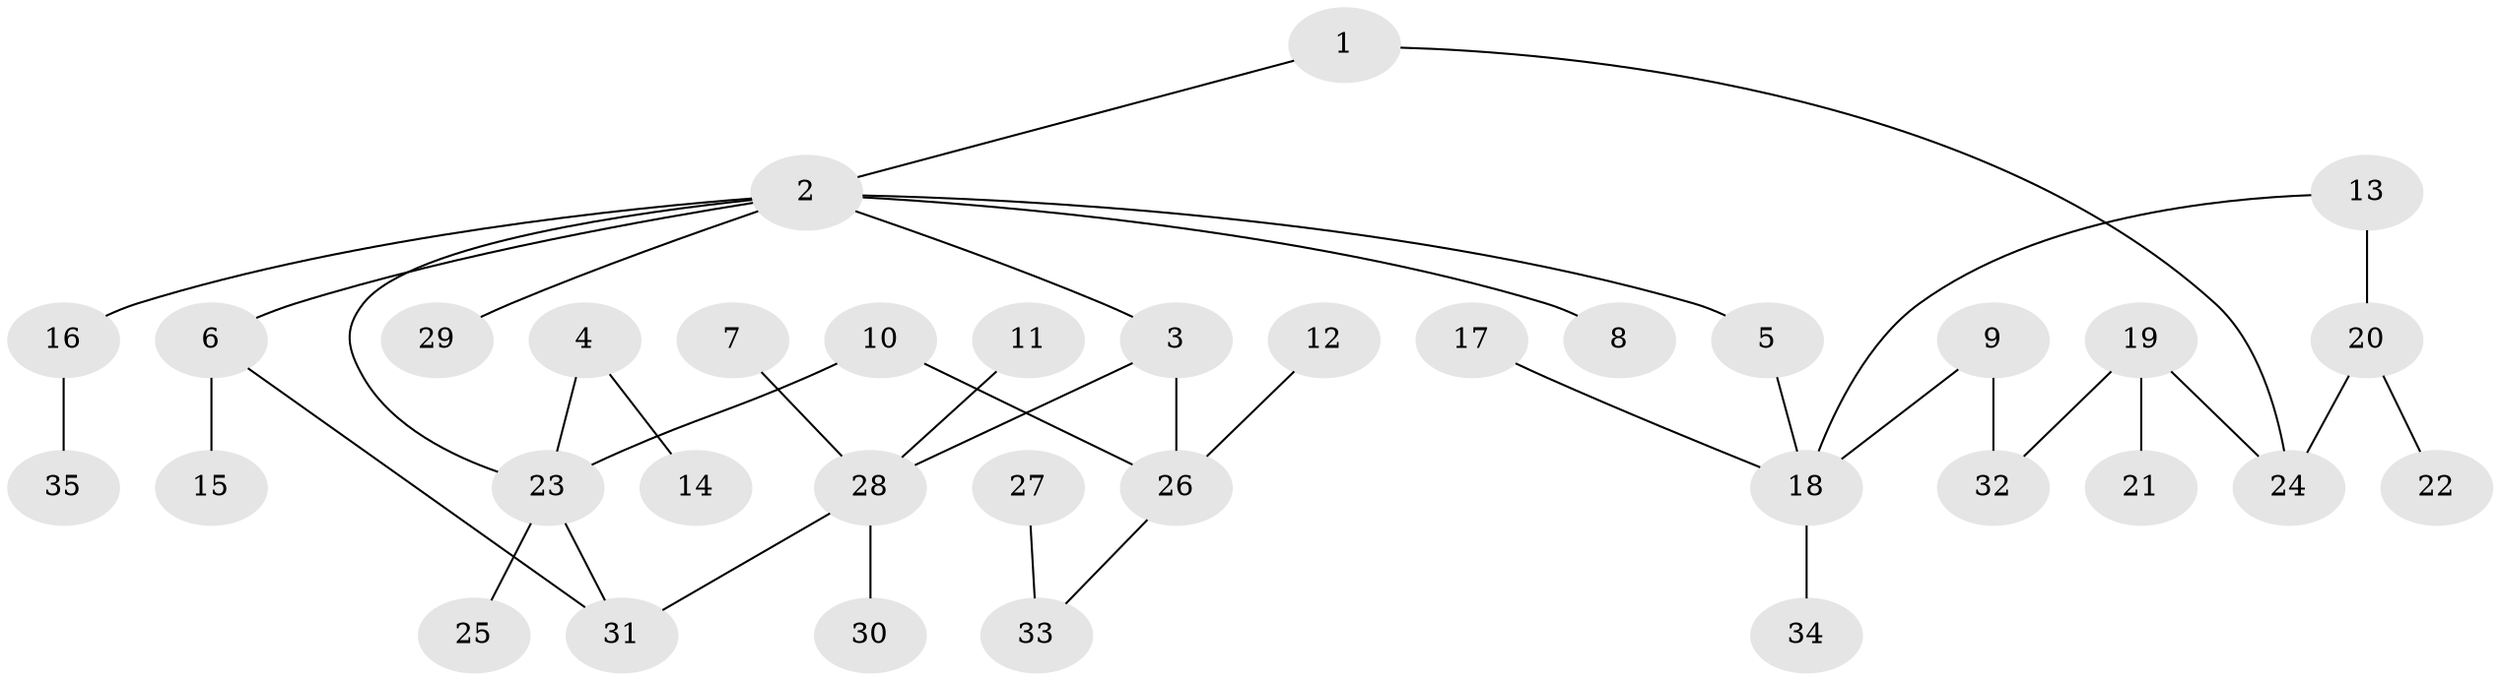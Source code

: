 // original degree distribution, {5: 0.02857142857142857, 2: 0.2714285714285714, 3: 0.18571428571428572, 7: 0.02857142857142857, 4: 0.07142857142857142, 1: 0.4142857142857143}
// Generated by graph-tools (version 1.1) at 2025/49/03/09/25 03:49:25]
// undirected, 35 vertices, 39 edges
graph export_dot {
graph [start="1"]
  node [color=gray90,style=filled];
  1;
  2;
  3;
  4;
  5;
  6;
  7;
  8;
  9;
  10;
  11;
  12;
  13;
  14;
  15;
  16;
  17;
  18;
  19;
  20;
  21;
  22;
  23;
  24;
  25;
  26;
  27;
  28;
  29;
  30;
  31;
  32;
  33;
  34;
  35;
  1 -- 2 [weight=1.0];
  1 -- 24 [weight=1.0];
  2 -- 3 [weight=1.0];
  2 -- 5 [weight=1.0];
  2 -- 6 [weight=1.0];
  2 -- 8 [weight=1.0];
  2 -- 16 [weight=1.0];
  2 -- 23 [weight=1.0];
  2 -- 29 [weight=1.0];
  3 -- 26 [weight=1.0];
  3 -- 28 [weight=1.0];
  4 -- 14 [weight=1.0];
  4 -- 23 [weight=1.0];
  5 -- 18 [weight=1.0];
  6 -- 15 [weight=1.0];
  6 -- 31 [weight=1.0];
  7 -- 28 [weight=1.0];
  9 -- 18 [weight=1.0];
  9 -- 32 [weight=1.0];
  10 -- 23 [weight=1.0];
  10 -- 26 [weight=1.0];
  11 -- 28 [weight=1.0];
  12 -- 26 [weight=1.0];
  13 -- 18 [weight=1.0];
  13 -- 20 [weight=1.0];
  16 -- 35 [weight=1.0];
  17 -- 18 [weight=1.0];
  18 -- 34 [weight=1.0];
  19 -- 21 [weight=1.0];
  19 -- 24 [weight=1.0];
  19 -- 32 [weight=1.0];
  20 -- 22 [weight=1.0];
  20 -- 24 [weight=1.0];
  23 -- 25 [weight=1.0];
  23 -- 31 [weight=1.0];
  26 -- 33 [weight=1.0];
  27 -- 33 [weight=1.0];
  28 -- 30 [weight=1.0];
  28 -- 31 [weight=1.0];
}
